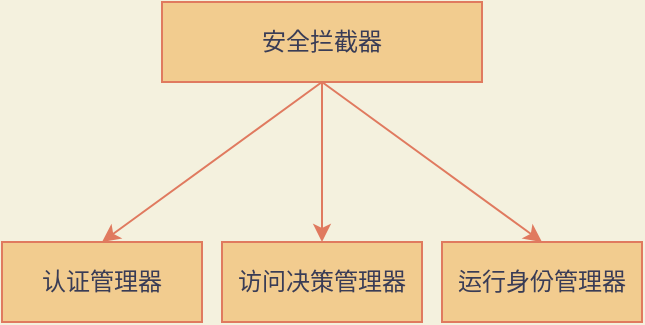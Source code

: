 <mxfile version="15.4.0" type="device"><diagram id="WZhbQNs5kWHzS54mjAIX" name="第 1 页"><mxGraphModel dx="1024" dy="581" grid="1" gridSize="10" guides="1" tooltips="1" connect="1" arrows="1" fold="1" page="1" pageScale="1" pageWidth="827" pageHeight="1169" background="#F4F1DE" math="0" shadow="0"><root><mxCell id="0"/><mxCell id="1" parent="0"/><mxCell id="Fy7Dpvh12pMhKPmoQC0A-1" value="安全拦截器" style="rounded=0;whiteSpace=wrap;html=1;fillColor=#F2CC8F;strokeColor=#E07A5F;fontColor=#393C56;" vertex="1" parent="1"><mxGeometry x="180" y="90" width="160" height="40" as="geometry"/></mxCell><mxCell id="Fy7Dpvh12pMhKPmoQC0A-2" value="" style="endArrow=classic;html=1;rounded=0;exitX=0.5;exitY=1;exitDx=0;exitDy=0;labelBackgroundColor=#F4F1DE;strokeColor=#E07A5F;fontColor=#393C56;" edge="1" parent="1" source="Fy7Dpvh12pMhKPmoQC0A-1"><mxGeometry relative="1" as="geometry"><mxPoint x="360" y="310" as="sourcePoint"/><mxPoint x="150" y="210" as="targetPoint"/></mxGeometry></mxCell><mxCell id="Fy7Dpvh12pMhKPmoQC0A-4" value="" style="endArrow=classic;html=1;rounded=0;exitX=0.5;exitY=1;exitDx=0;exitDy=0;labelBackgroundColor=#F4F1DE;strokeColor=#E07A5F;fontColor=#393C56;" edge="1" parent="1" source="Fy7Dpvh12pMhKPmoQC0A-1"><mxGeometry relative="1" as="geometry"><mxPoint x="270" y="140" as="sourcePoint"/><mxPoint x="260" y="210" as="targetPoint"/></mxGeometry></mxCell><mxCell id="Fy7Dpvh12pMhKPmoQC0A-5" value="" style="endArrow=classic;html=1;rounded=0;exitX=0.5;exitY=1;exitDx=0;exitDy=0;labelBackgroundColor=#F4F1DE;strokeColor=#E07A5F;fontColor=#393C56;" edge="1" parent="1" source="Fy7Dpvh12pMhKPmoQC0A-1"><mxGeometry relative="1" as="geometry"><mxPoint x="280" y="150" as="sourcePoint"/><mxPoint x="370" y="210" as="targetPoint"/></mxGeometry></mxCell><mxCell id="Fy7Dpvh12pMhKPmoQC0A-6" value="认证管理器" style="rounded=0;whiteSpace=wrap;html=1;fillColor=#F2CC8F;strokeColor=#E07A5F;fontColor=#393C56;" vertex="1" parent="1"><mxGeometry x="100" y="210" width="100" height="40" as="geometry"/></mxCell><mxCell id="Fy7Dpvh12pMhKPmoQC0A-7" value="访问决策管理器" style="rounded=0;whiteSpace=wrap;html=1;fillColor=#F2CC8F;strokeColor=#E07A5F;fontColor=#393C56;" vertex="1" parent="1"><mxGeometry x="210" y="210" width="100" height="40" as="geometry"/></mxCell><mxCell id="Fy7Dpvh12pMhKPmoQC0A-8" value="运行身份管理器" style="rounded=0;whiteSpace=wrap;html=1;fillColor=#F2CC8F;strokeColor=#E07A5F;fontColor=#393C56;" vertex="1" parent="1"><mxGeometry x="320" y="210" width="100" height="40" as="geometry"/></mxCell></root></mxGraphModel></diagram></mxfile>